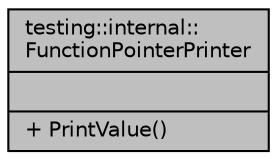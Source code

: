 digraph "testing::internal::FunctionPointerPrinter"
{
 // LATEX_PDF_SIZE
  bgcolor="transparent";
  edge [fontname="Helvetica",fontsize="10",labelfontname="Helvetica",labelfontsize="10"];
  node [fontname="Helvetica",fontsize="10",shape=record];
  Node1 [label="{testing::internal::\lFunctionPointerPrinter\n||+ PrintValue()\l}",height=0.2,width=0.4,color="black", fillcolor="grey75", style="filled", fontcolor="black",tooltip=" "];
}
